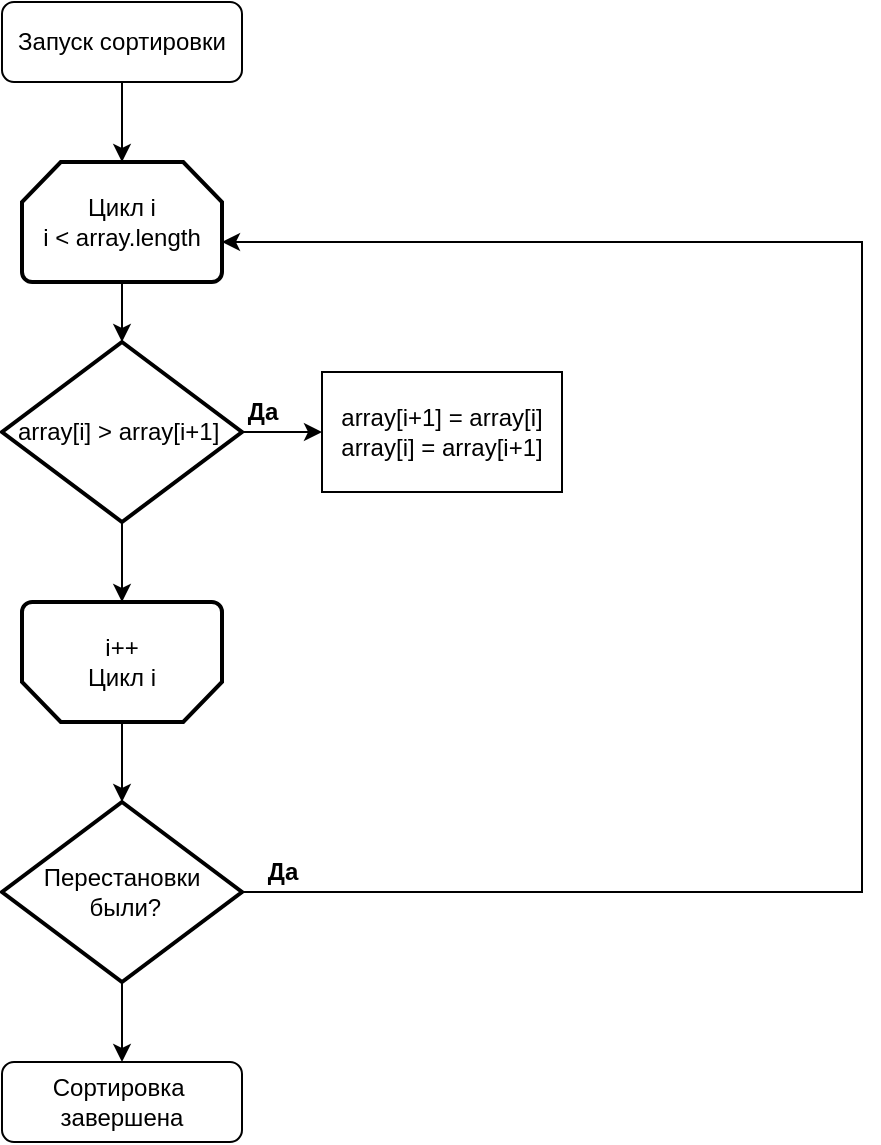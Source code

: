 <mxfile version="20.2.4" type="device"><diagram id="C5RBs43oDa-KdzZeNtuy" name="Page-1"><mxGraphModel dx="981" dy="520" grid="1" gridSize="10" guides="1" tooltips="1" connect="1" arrows="1" fold="1" page="1" pageScale="1" pageWidth="827" pageHeight="1169" math="0" shadow="0"><root><mxCell id="WIyWlLk6GJQsqaUBKTNV-0"/><mxCell id="WIyWlLk6GJQsqaUBKTNV-1" parent="WIyWlLk6GJQsqaUBKTNV-0"/><mxCell id="WIyWlLk6GJQsqaUBKTNV-3" value="Запуск сортировки" style="rounded=1;whiteSpace=wrap;html=1;fontSize=12;glass=0;strokeWidth=1;shadow=0;" parent="WIyWlLk6GJQsqaUBKTNV-1" vertex="1"><mxGeometry x="340" y="30" width="120" height="40" as="geometry"/></mxCell><mxCell id="0RpyX2M4d_Li7fm3eSQ1-6" value="" style="endArrow=classic;html=1;rounded=0;exitX=0.5;exitY=1;exitDx=0;exitDy=0;" edge="1" parent="WIyWlLk6GJQsqaUBKTNV-1" source="WIyWlLk6GJQsqaUBKTNV-3"><mxGeometry width="50" height="50" relative="1" as="geometry"><mxPoint x="540" y="230" as="sourcePoint"/><mxPoint x="400" y="110" as="targetPoint"/></mxGeometry></mxCell><mxCell id="0RpyX2M4d_Li7fm3eSQ1-9" value="Цикл i&lt;br&gt;i &amp;lt; array.length" style="strokeWidth=2;html=1;shape=mxgraph.flowchart.loop_limit;whiteSpace=wrap;" vertex="1" parent="WIyWlLk6GJQsqaUBKTNV-1"><mxGeometry x="350" y="110" width="100" height="60" as="geometry"/></mxCell><mxCell id="0RpyX2M4d_Li7fm3eSQ1-10" value="" style="endArrow=classic;html=1;rounded=0;exitX=0.5;exitY=1;exitDx=0;exitDy=0;exitPerimeter=0;entryX=0.5;entryY=0;entryDx=0;entryDy=0;entryPerimeter=0;" edge="1" parent="WIyWlLk6GJQsqaUBKTNV-1" source="0RpyX2M4d_Li7fm3eSQ1-9" target="0RpyX2M4d_Li7fm3eSQ1-11"><mxGeometry width="50" height="50" relative="1" as="geometry"><mxPoint x="540" y="290" as="sourcePoint"/><mxPoint x="550" y="210" as="targetPoint"/></mxGeometry></mxCell><mxCell id="0RpyX2M4d_Li7fm3eSQ1-11" value="array[i] &amp;gt; array[i+1]&amp;nbsp;" style="strokeWidth=2;html=1;shape=mxgraph.flowchart.decision;whiteSpace=wrap;" vertex="1" parent="WIyWlLk6GJQsqaUBKTNV-1"><mxGeometry x="340" y="200" width="120" height="90" as="geometry"/></mxCell><mxCell id="0RpyX2M4d_Li7fm3eSQ1-12" value="" style="endArrow=classic;html=1;rounded=0;exitX=1;exitY=0.5;exitDx=0;exitDy=0;exitPerimeter=0;" edge="1" parent="WIyWlLk6GJQsqaUBKTNV-1" source="0RpyX2M4d_Li7fm3eSQ1-11"><mxGeometry width="50" height="50" relative="1" as="geometry"><mxPoint x="540" y="360" as="sourcePoint"/><mxPoint x="500" y="245" as="targetPoint"/></mxGeometry></mxCell><mxCell id="0RpyX2M4d_Li7fm3eSQ1-13" value="Да" style="text;strokeColor=none;fillColor=none;html=1;fontSize=12;fontStyle=1;verticalAlign=middle;align=center;" vertex="1" parent="WIyWlLk6GJQsqaUBKTNV-1"><mxGeometry x="410" y="220" width="120" height="30" as="geometry"/></mxCell><mxCell id="0RpyX2M4d_Li7fm3eSQ1-18" value="array[i+1] = array[i]&lt;br&gt;array[i] = array[i+1]" style="rounded=0;whiteSpace=wrap;html=1;fontSize=12;" vertex="1" parent="WIyWlLk6GJQsqaUBKTNV-1"><mxGeometry x="500" y="215" width="120" height="60" as="geometry"/></mxCell><mxCell id="0RpyX2M4d_Li7fm3eSQ1-21" value="" style="endArrow=classic;html=1;rounded=0;fontSize=12;exitX=0.5;exitY=1;exitDx=0;exitDy=0;exitPerimeter=0;" edge="1" parent="WIyWlLk6GJQsqaUBKTNV-1" source="0RpyX2M4d_Li7fm3eSQ1-11"><mxGeometry width="50" height="50" relative="1" as="geometry"><mxPoint x="360" y="320" as="sourcePoint"/><mxPoint x="400" y="330" as="targetPoint"/></mxGeometry></mxCell><mxCell id="0RpyX2M4d_Li7fm3eSQ1-22" value="i++&lt;br&gt;Цикл i" style="strokeWidth=2;html=1;shape=mxgraph.flowchart.loop_limit;whiteSpace=wrap;fontSize=12;rotation=0;labelPosition=center;verticalLabelPosition=middle;align=center;verticalAlign=middle;direction=west;" vertex="1" parent="WIyWlLk6GJQsqaUBKTNV-1"><mxGeometry x="350" y="330" width="100" height="60" as="geometry"/></mxCell><mxCell id="0RpyX2M4d_Li7fm3eSQ1-23" value="" style="endArrow=classic;html=1;rounded=0;fontSize=12;exitX=0.5;exitY=0;exitDx=0;exitDy=0;exitPerimeter=0;" edge="1" parent="WIyWlLk6GJQsqaUBKTNV-1" source="0RpyX2M4d_Li7fm3eSQ1-22"><mxGeometry width="50" height="50" relative="1" as="geometry"><mxPoint x="360" y="520" as="sourcePoint"/><mxPoint x="400" y="430" as="targetPoint"/></mxGeometry></mxCell><mxCell id="0RpyX2M4d_Li7fm3eSQ1-25" value="Перестановки&lt;br&gt;&amp;nbsp;были?" style="strokeWidth=2;html=1;shape=mxgraph.flowchart.decision;whiteSpace=wrap;" vertex="1" parent="WIyWlLk6GJQsqaUBKTNV-1"><mxGeometry x="340" y="430" width="120" height="90" as="geometry"/></mxCell><mxCell id="0RpyX2M4d_Li7fm3eSQ1-28" value="" style="edgeStyle=segmentEdgeStyle;endArrow=classic;html=1;rounded=0;fontSize=12;exitX=1;exitY=0.5;exitDx=0;exitDy=0;exitPerimeter=0;" edge="1" parent="WIyWlLk6GJQsqaUBKTNV-1" source="0RpyX2M4d_Li7fm3eSQ1-25"><mxGeometry width="50" height="50" relative="1" as="geometry"><mxPoint x="500" y="470" as="sourcePoint"/><mxPoint x="450" y="150" as="targetPoint"/><Array as="points"><mxPoint x="770" y="475"/><mxPoint x="770" y="150"/></Array></mxGeometry></mxCell><mxCell id="0RpyX2M4d_Li7fm3eSQ1-30" value="Да" style="text;strokeColor=none;fillColor=none;html=1;fontSize=12;fontStyle=1;verticalAlign=middle;align=center;" vertex="1" parent="WIyWlLk6GJQsqaUBKTNV-1"><mxGeometry x="420" y="450" width="120" height="30" as="geometry"/></mxCell><mxCell id="0RpyX2M4d_Li7fm3eSQ1-31" value="" style="endArrow=classic;html=1;rounded=0;fontSize=12;exitX=0.5;exitY=1;exitDx=0;exitDy=0;exitPerimeter=0;" edge="1" parent="WIyWlLk6GJQsqaUBKTNV-1" source="0RpyX2M4d_Li7fm3eSQ1-25"><mxGeometry width="50" height="50" relative="1" as="geometry"><mxPoint x="360" y="510" as="sourcePoint"/><mxPoint x="400" y="560" as="targetPoint"/></mxGeometry></mxCell><mxCell id="0RpyX2M4d_Li7fm3eSQ1-33" value="Сортировка&amp;nbsp;&lt;br&gt;завершена" style="rounded=1;whiteSpace=wrap;html=1;fontSize=12;glass=0;strokeWidth=1;shadow=0;" vertex="1" parent="WIyWlLk6GJQsqaUBKTNV-1"><mxGeometry x="340" y="560" width="120" height="40" as="geometry"/></mxCell></root></mxGraphModel></diagram></mxfile>